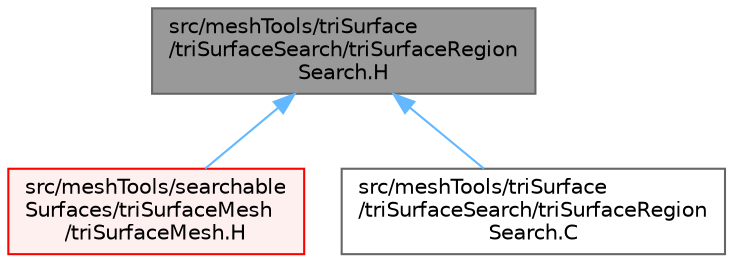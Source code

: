 digraph "src/meshTools/triSurface/triSurfaceSearch/triSurfaceRegionSearch.H"
{
 // LATEX_PDF_SIZE
  bgcolor="transparent";
  edge [fontname=Helvetica,fontsize=10,labelfontname=Helvetica,labelfontsize=10];
  node [fontname=Helvetica,fontsize=10,shape=box,height=0.2,width=0.4];
  Node1 [id="Node000001",label="src/meshTools/triSurface\l/triSurfaceSearch/triSurfaceRegion\lSearch.H",height=0.2,width=0.4,color="gray40", fillcolor="grey60", style="filled", fontcolor="black",tooltip=" "];
  Node1 -> Node2 [id="edge1_Node000001_Node000002",dir="back",color="steelblue1",style="solid",tooltip=" "];
  Node2 [id="Node000002",label="src/meshTools/searchable\lSurfaces/triSurfaceMesh\l/triSurfaceMesh.H",height=0.2,width=0.4,color="red", fillcolor="#FFF0F0", style="filled",URL="$triSurfaceMesh_8H.html",tooltip=" "];
  Node1 -> Node37 [id="edge2_Node000001_Node000037",dir="back",color="steelblue1",style="solid",tooltip=" "];
  Node37 [id="Node000037",label="src/meshTools/triSurface\l/triSurfaceSearch/triSurfaceRegion\lSearch.C",height=0.2,width=0.4,color="grey40", fillcolor="white", style="filled",URL="$triSurfaceRegionSearch_8C.html",tooltip=" "];
}
